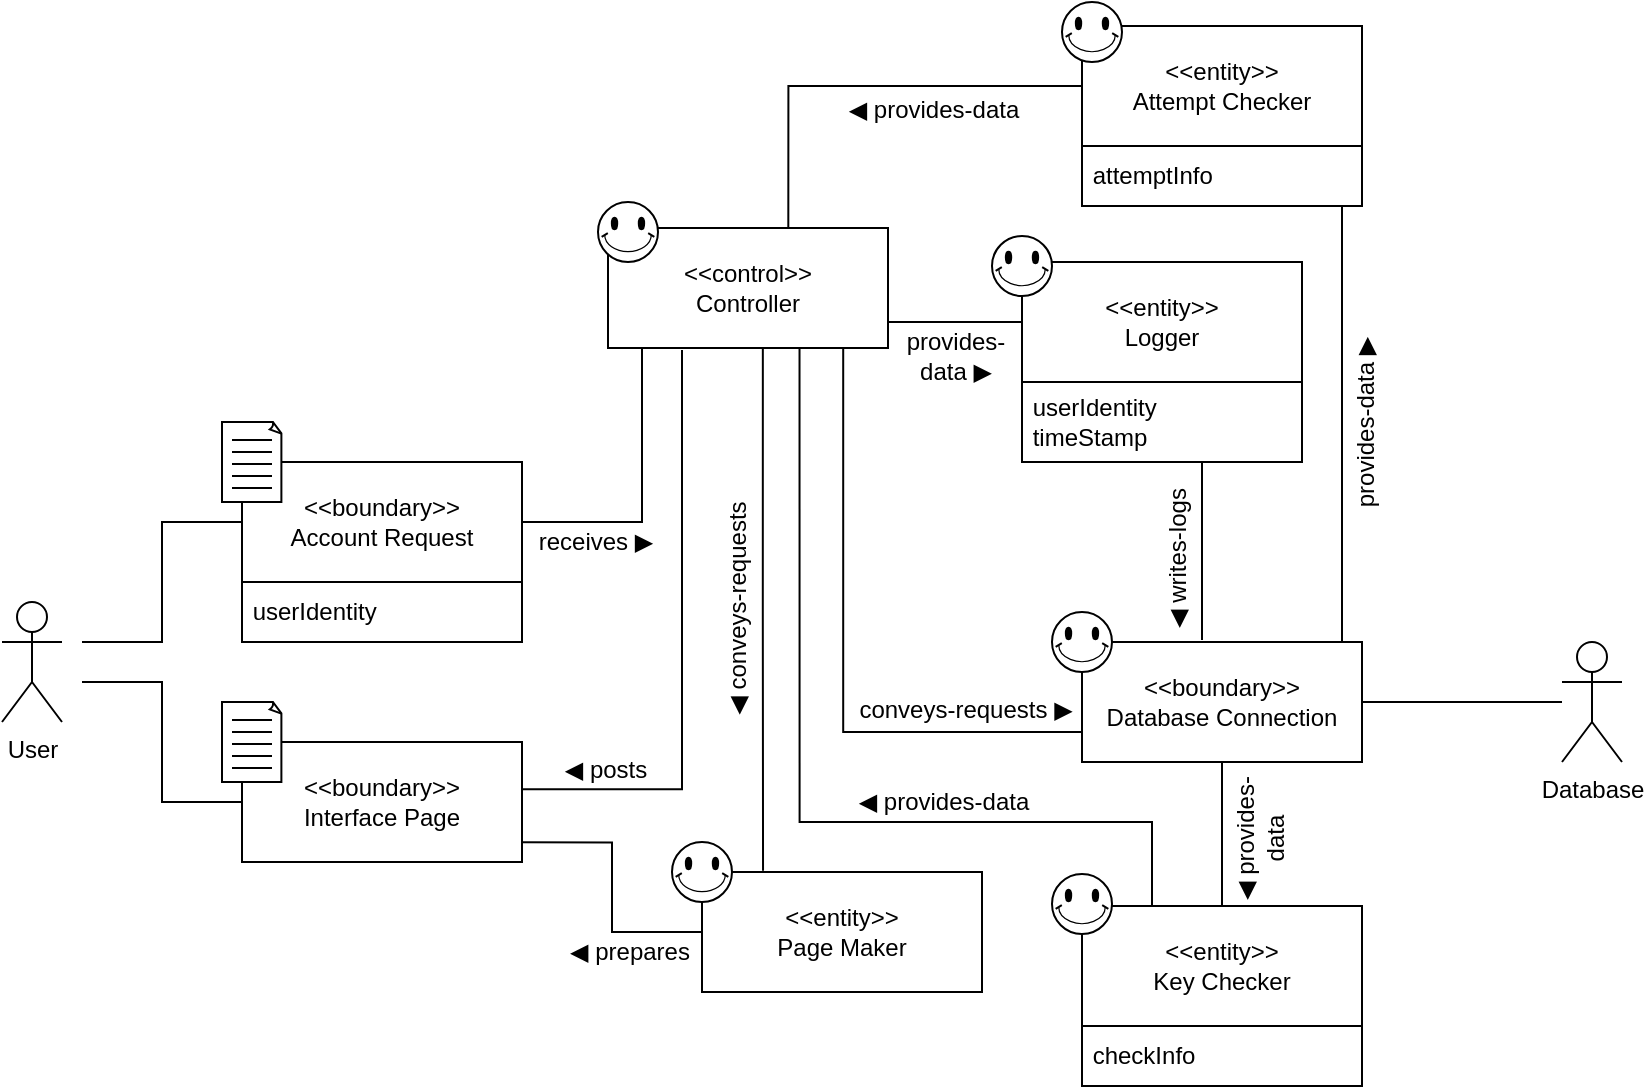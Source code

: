 <mxfile version="14.6.6" type="github">
  <diagram id="8qnEoAdDtBMf7J0Ra2Ib" name="Page-1">
    <mxGraphModel dx="1221" dy="645" grid="1" gridSize="10" guides="1" tooltips="1" connect="1" arrows="1" fold="1" page="1" pageScale="1" pageWidth="827" pageHeight="1169" math="0" shadow="0">
      <root>
        <mxCell id="0" />
        <mxCell id="1" parent="0" />
        <mxCell id="SScw9dJrK84QgPgPSiFH-1" value="Database" style="shape=umlActor;verticalLabelPosition=bottom;verticalAlign=top;html=1;outlineConnect=0;" parent="1" vertex="1">
          <mxGeometry x="870" y="410" width="30" height="60" as="geometry" />
        </mxCell>
        <mxCell id="SScw9dJrK84QgPgPSiFH-2" style="edgeStyle=orthogonalEdgeStyle;rounded=0;orthogonalLoop=1;jettySize=auto;html=1;exitX=0.84;exitY=0.995;exitDx=0;exitDy=0;entryX=0;entryY=0.75;entryDx=0;entryDy=0;startArrow=none;startFill=0;endArrow=none;endFill=0;exitPerimeter=0;" parent="1" source="SScw9dJrK84QgPgPSiFH-6" target="SScw9dJrK84QgPgPSiFH-15" edge="1">
          <mxGeometry relative="1" as="geometry">
            <Array as="points">
              <mxPoint x="511" y="455" />
            </Array>
          </mxGeometry>
        </mxCell>
        <mxCell id="SScw9dJrK84QgPgPSiFH-3" style="edgeStyle=orthogonalEdgeStyle;rounded=0;orthogonalLoop=1;jettySize=auto;html=1;exitX=0.553;exitY=1.005;exitDx=0;exitDy=0;entryX=0.218;entryY=-0.01;entryDx=0;entryDy=0;entryPerimeter=0;startArrow=none;startFill=0;endArrow=none;endFill=0;exitPerimeter=0;" parent="1" source="SScw9dJrK84QgPgPSiFH-6" target="SScw9dJrK84QgPgPSiFH-7" edge="1">
          <mxGeometry relative="1" as="geometry">
            <Array as="points" />
          </mxGeometry>
        </mxCell>
        <mxCell id="SScw9dJrK84QgPgPSiFH-4" style="edgeStyle=orthogonalEdgeStyle;rounded=0;orthogonalLoop=1;jettySize=auto;html=1;entryX=1.003;entryY=0.394;entryDx=0;entryDy=0;entryPerimeter=0;startArrow=none;startFill=0;endArrow=none;endFill=0;" parent="1" target="SScw9dJrK84QgPgPSiFH-12" edge="1">
          <mxGeometry relative="1" as="geometry">
            <Array as="points">
              <mxPoint x="430" y="264" />
              <mxPoint x="430" y="484" />
            </Array>
            <mxPoint x="430" y="264" as="sourcePoint" />
          </mxGeometry>
        </mxCell>
        <mxCell id="SScw9dJrK84QgPgPSiFH-5" style="edgeStyle=orthogonalEdgeStyle;rounded=0;orthogonalLoop=1;jettySize=auto;html=1;exitX=1;exitY=0.75;exitDx=0;exitDy=0;startArrow=none;startFill=0;endArrow=none;endFill=0;entryX=0;entryY=0.5;entryDx=0;entryDy=0;" parent="1" source="SScw9dJrK84QgPgPSiFH-6" target="SScw9dJrK84QgPgPSiFH-22" edge="1">
          <mxGeometry relative="1" as="geometry">
            <mxPoint x="600" y="270" as="targetPoint" />
            <Array as="points">
              <mxPoint x="533" y="250" />
            </Array>
          </mxGeometry>
        </mxCell>
        <mxCell id="SScw9dJrK84QgPgPSiFH-6" value="&amp;lt;&amp;lt;control&amp;gt;&amp;gt;&lt;br&gt;Controller" style="rounded=0;whiteSpace=wrap;html=1;" parent="1" vertex="1">
          <mxGeometry x="393" y="203" width="140" height="60" as="geometry" />
        </mxCell>
        <mxCell id="SScw9dJrK84QgPgPSiFH-7" value="&amp;lt;&amp;lt;entity&amp;gt;&amp;gt;&lt;br&gt;Page Maker" style="rounded=0;whiteSpace=wrap;html=1;" parent="1" vertex="1">
          <mxGeometry x="440" y="525" width="140" height="60" as="geometry" />
        </mxCell>
        <mxCell id="SScw9dJrK84QgPgPSiFH-8" style="edgeStyle=orthogonalEdgeStyle;rounded=0;orthogonalLoop=1;jettySize=auto;html=1;exitX=0.5;exitY=1;exitDx=0;exitDy=0;exitPerimeter=0;" parent="1" edge="1">
          <mxGeometry relative="1" as="geometry">
            <mxPoint x="135" y="185" as="sourcePoint" />
            <mxPoint x="135" y="185" as="targetPoint" />
          </mxGeometry>
        </mxCell>
        <mxCell id="SScw9dJrK84QgPgPSiFH-9" style="edgeStyle=orthogonalEdgeStyle;rounded=0;orthogonalLoop=1;jettySize=auto;html=1;exitX=0.5;exitY=1;exitDx=0;exitDy=0;exitPerimeter=0;" parent="1" edge="1">
          <mxGeometry relative="1" as="geometry">
            <mxPoint x="135" y="185" as="sourcePoint" />
            <mxPoint x="135" y="185" as="targetPoint" />
          </mxGeometry>
        </mxCell>
        <mxCell id="SScw9dJrK84QgPgPSiFH-10" style="edgeStyle=orthogonalEdgeStyle;rounded=0;orthogonalLoop=1;jettySize=auto;html=1;exitX=0.997;exitY=0.836;exitDx=0;exitDy=0;entryX=0;entryY=0.5;entryDx=0;entryDy=0;startArrow=none;startFill=0;endArrow=none;endFill=0;exitPerimeter=0;" parent="1" source="SScw9dJrK84QgPgPSiFH-12" target="SScw9dJrK84QgPgPSiFH-7" edge="1">
          <mxGeometry relative="1" as="geometry">
            <Array as="points">
              <mxPoint x="395" y="510" />
              <mxPoint x="395" y="555" />
            </Array>
          </mxGeometry>
        </mxCell>
        <mxCell id="SScw9dJrK84QgPgPSiFH-11" style="edgeStyle=orthogonalEdgeStyle;rounded=0;orthogonalLoop=1;jettySize=auto;html=1;exitX=0;exitY=0.5;exitDx=0;exitDy=0;startArrow=none;startFill=0;endArrow=none;endFill=0;" parent="1" source="SScw9dJrK84QgPgPSiFH-12" edge="1">
          <mxGeometry relative="1" as="geometry">
            <mxPoint x="130" y="430" as="targetPoint" />
            <Array as="points">
              <mxPoint x="170" y="490" />
              <mxPoint x="170" y="430" />
            </Array>
          </mxGeometry>
        </mxCell>
        <mxCell id="SScw9dJrK84QgPgPSiFH-12" value="&amp;lt;&amp;lt;boundary&amp;gt;&amp;gt;&lt;br&gt;Interface Page" style="rounded=0;whiteSpace=wrap;html=1;" parent="1" vertex="1">
          <mxGeometry x="210" y="460" width="140" height="60" as="geometry" />
        </mxCell>
        <mxCell id="SScw9dJrK84QgPgPSiFH-13" style="edgeStyle=orthogonalEdgeStyle;rounded=0;orthogonalLoop=1;jettySize=auto;html=1;exitX=0.5;exitY=1;exitDx=0;exitDy=0;entryX=0.5;entryY=0;entryDx=0;entryDy=0;startArrow=none;startFill=0;endArrow=none;endFill=0;" parent="1" source="SScw9dJrK84QgPgPSiFH-15" target="SScw9dJrK84QgPgPSiFH-16" edge="1">
          <mxGeometry relative="1" as="geometry" />
        </mxCell>
        <mxCell id="SScw9dJrK84QgPgPSiFH-14" style="edgeStyle=orthogonalEdgeStyle;rounded=0;orthogonalLoop=1;jettySize=auto;html=1;exitX=1;exitY=0.5;exitDx=0;exitDy=0;startArrow=none;startFill=0;endArrow=none;endFill=0;" parent="1" source="SScw9dJrK84QgPgPSiFH-15" target="SScw9dJrK84QgPgPSiFH-1" edge="1">
          <mxGeometry relative="1" as="geometry">
            <mxPoint x="860" y="439.931" as="targetPoint" />
          </mxGeometry>
        </mxCell>
        <mxCell id="SScw9dJrK84QgPgPSiFH-15" value="&amp;lt;&amp;lt;boundary&amp;gt;&amp;gt;&lt;br&gt;Database Connection" style="rounded=0;whiteSpace=wrap;html=1;" parent="1" vertex="1">
          <mxGeometry x="630" y="410" width="140" height="60" as="geometry" />
        </mxCell>
        <mxCell id="mKT21nfQI1KNT63hYZKS-2" style="edgeStyle=orthogonalEdgeStyle;rounded=0;orthogonalLoop=1;jettySize=auto;html=1;exitX=0.25;exitY=0;exitDx=0;exitDy=0;entryX=0.684;entryY=0.997;entryDx=0;entryDy=0;entryPerimeter=0;endArrow=none;endFill=0;" edge="1" parent="1" source="SScw9dJrK84QgPgPSiFH-16" target="SScw9dJrK84QgPgPSiFH-6">
          <mxGeometry relative="1" as="geometry">
            <Array as="points">
              <mxPoint x="665" y="500" />
              <mxPoint x="489" y="500" />
            </Array>
          </mxGeometry>
        </mxCell>
        <mxCell id="SScw9dJrK84QgPgPSiFH-16" value="&amp;lt;&amp;lt;entity&amp;gt;&amp;gt;&lt;br&gt;Key Checker" style="rounded=0;whiteSpace=wrap;html=1;" parent="1" vertex="1">
          <mxGeometry x="630" y="542" width="140" height="60" as="geometry" />
        </mxCell>
        <object label="User" id="SScw9dJrK84QgPgPSiFH-17">
          <mxCell style="shape=umlActor;verticalLabelPosition=bottom;verticalAlign=top;html=1;outlineConnect=0;" parent="1" vertex="1">
            <mxGeometry x="90" y="390" width="30" height="60" as="geometry" />
          </mxCell>
        </object>
        <mxCell id="SScw9dJrK84QgPgPSiFH-18" value="" style="group" parent="1" vertex="1" connectable="0">
          <mxGeometry x="630" y="102" width="140" height="90" as="geometry" />
        </mxCell>
        <mxCell id="SScw9dJrK84QgPgPSiFH-19" value="&amp;lt;&amp;lt;entity&amp;gt;&amp;gt;&lt;br&gt;Attempt Checker" style="rounded=0;whiteSpace=wrap;html=1;" parent="SScw9dJrK84QgPgPSiFH-18" vertex="1">
          <mxGeometry width="140" height="60" as="geometry" />
        </mxCell>
        <mxCell id="SScw9dJrK84QgPgPSiFH-20" value="&amp;nbsp;attemptInfo" style="rounded=0;whiteSpace=wrap;html=1;align=left;" parent="SScw9dJrK84QgPgPSiFH-18" vertex="1">
          <mxGeometry y="60" width="140" height="30" as="geometry" />
        </mxCell>
        <mxCell id="SScw9dJrK84QgPgPSiFH-31" style="edgeStyle=orthogonalEdgeStyle;rounded=0;orthogonalLoop=1;jettySize=auto;html=1;startArrow=none;startFill=0;endArrow=none;endFill=0;" parent="SScw9dJrK84QgPgPSiFH-18" edge="1">
          <mxGeometry relative="1" as="geometry">
            <mxPoint x="130" y="128" as="sourcePoint" />
            <mxPoint x="130" y="308" as="targetPoint" />
            <Array as="points">
              <mxPoint x="130" y="90" />
              <mxPoint x="130" y="338" />
            </Array>
          </mxGeometry>
        </mxCell>
        <mxCell id="SScw9dJrK84QgPgPSiFH-21" value="" style="group" parent="1" vertex="1" connectable="0">
          <mxGeometry x="600" y="220" width="140" height="100" as="geometry" />
        </mxCell>
        <mxCell id="SScw9dJrK84QgPgPSiFH-22" value="&amp;lt;&amp;lt;entity&amp;gt;&amp;gt;&lt;br&gt;Logger" style="rounded=0;whiteSpace=wrap;html=1;" parent="SScw9dJrK84QgPgPSiFH-21" vertex="1">
          <mxGeometry width="140" height="60" as="geometry" />
        </mxCell>
        <mxCell id="SScw9dJrK84QgPgPSiFH-23" value="&amp;nbsp;userIdentity&lt;br&gt;&amp;nbsp;timeStamp" style="rounded=0;whiteSpace=wrap;html=1;align=left;" parent="SScw9dJrK84QgPgPSiFH-21" vertex="1">
          <mxGeometry y="60" width="140" height="40" as="geometry" />
        </mxCell>
        <mxCell id="SScw9dJrK84QgPgPSiFH-24" value="" style="verticalLabelPosition=bottom;verticalAlign=top;html=1;shape=mxgraph.basic.smiley" parent="SScw9dJrK84QgPgPSiFH-21" vertex="1">
          <mxGeometry x="-15" y="-13" width="30" height="30" as="geometry" />
        </mxCell>
        <mxCell id="SScw9dJrK84QgPgPSiFH-25" value="" style="group" parent="1" vertex="1" connectable="0">
          <mxGeometry x="210" y="320" width="140" height="90" as="geometry" />
        </mxCell>
        <mxCell id="SScw9dJrK84QgPgPSiFH-26" value="&amp;lt;&amp;lt;boundary&amp;gt;&amp;gt;&lt;br&gt;Account Request" style="rounded=0;whiteSpace=wrap;html=1;" parent="SScw9dJrK84QgPgPSiFH-25" vertex="1">
          <mxGeometry width="140" height="60" as="geometry" />
        </mxCell>
        <mxCell id="SScw9dJrK84QgPgPSiFH-27" value="&amp;nbsp;userIdentity" style="rounded=0;whiteSpace=wrap;html=1;align=left;" parent="SScw9dJrK84QgPgPSiFH-25" vertex="1">
          <mxGeometry y="60" width="140" height="30" as="geometry" />
        </mxCell>
        <mxCell id="SScw9dJrK84QgPgPSiFH-28" style="edgeStyle=orthogonalEdgeStyle;rounded=0;orthogonalLoop=1;jettySize=auto;html=1;exitX=1;exitY=0.5;exitDx=0;exitDy=0;startArrow=none;startFill=0;endArrow=none;endFill=0;" parent="1" source="SScw9dJrK84QgPgPSiFH-26" edge="1">
          <mxGeometry relative="1" as="geometry">
            <mxPoint x="410" y="263" as="targetPoint" />
            <Array as="points">
              <mxPoint x="410" y="350" />
              <mxPoint x="410" y="263" />
            </Array>
          </mxGeometry>
        </mxCell>
        <mxCell id="SScw9dJrK84QgPgPSiFH-29" style="edgeStyle=orthogonalEdgeStyle;rounded=0;orthogonalLoop=1;jettySize=auto;html=1;startArrow=none;startFill=0;endArrow=none;endFill=0;" parent="1" edge="1">
          <mxGeometry relative="1" as="geometry">
            <mxPoint x="690" y="320" as="sourcePoint" />
            <mxPoint x="690" y="409" as="targetPoint" />
            <Array as="points">
              <mxPoint x="690" y="320" />
              <mxPoint x="690" y="409" />
            </Array>
          </mxGeometry>
        </mxCell>
        <mxCell id="SScw9dJrK84QgPgPSiFH-30" style="edgeStyle=orthogonalEdgeStyle;rounded=0;orthogonalLoop=1;jettySize=auto;html=1;exitX=0;exitY=0.5;exitDx=0;exitDy=0;startArrow=none;startFill=0;endArrow=none;endFill=0;" parent="1" source="SScw9dJrK84QgPgPSiFH-26" edge="1">
          <mxGeometry relative="1" as="geometry">
            <mxPoint x="130" y="410" as="targetPoint" />
            <Array as="points">
              <mxPoint x="170" y="350" />
              <mxPoint x="170" y="410" />
            </Array>
          </mxGeometry>
        </mxCell>
        <mxCell id="SScw9dJrK84QgPgPSiFH-32" value="" style="verticalLabelPosition=bottom;verticalAlign=top;html=1;shape=mxgraph.basic.smiley" parent="1" vertex="1">
          <mxGeometry x="388" y="190" width="30" height="30" as="geometry" />
        </mxCell>
        <mxCell id="SScw9dJrK84QgPgPSiFH-33" value="" style="group" parent="1" vertex="1" connectable="0">
          <mxGeometry x="200" y="300" width="30" height="40" as="geometry" />
        </mxCell>
        <mxCell id="SScw9dJrK84QgPgPSiFH-34" value="" style="whiteSpace=wrap;html=1;shape=mxgraph.basic.document" parent="SScw9dJrK84QgPgPSiFH-33" vertex="1">
          <mxGeometry width="30" height="40" as="geometry" />
        </mxCell>
        <mxCell id="SScw9dJrK84QgPgPSiFH-35" value="" style="endArrow=none;html=1;" parent="SScw9dJrK84QgPgPSiFH-33" edge="1">
          <mxGeometry width="50" height="50" relative="1" as="geometry">
            <mxPoint x="5" y="9" as="sourcePoint" />
            <mxPoint x="25" y="9" as="targetPoint" />
          </mxGeometry>
        </mxCell>
        <mxCell id="SScw9dJrK84QgPgPSiFH-36" value="" style="endArrow=none;html=1;" parent="SScw9dJrK84QgPgPSiFH-33" edge="1">
          <mxGeometry width="50" height="50" relative="1" as="geometry">
            <mxPoint x="5" y="15" as="sourcePoint" />
            <mxPoint x="25" y="15" as="targetPoint" />
          </mxGeometry>
        </mxCell>
        <mxCell id="SScw9dJrK84QgPgPSiFH-37" value="" style="endArrow=none;html=1;" parent="SScw9dJrK84QgPgPSiFH-33" edge="1">
          <mxGeometry width="50" height="50" relative="1" as="geometry">
            <mxPoint x="5" y="21" as="sourcePoint" />
            <mxPoint x="25" y="21" as="targetPoint" />
          </mxGeometry>
        </mxCell>
        <mxCell id="SScw9dJrK84QgPgPSiFH-38" value="" style="endArrow=none;html=1;" parent="SScw9dJrK84QgPgPSiFH-33" edge="1">
          <mxGeometry width="50" height="50" relative="1" as="geometry">
            <mxPoint x="5" y="27" as="sourcePoint" />
            <mxPoint x="25" y="27" as="targetPoint" />
          </mxGeometry>
        </mxCell>
        <mxCell id="SScw9dJrK84QgPgPSiFH-39" value="" style="endArrow=none;html=1;" parent="SScw9dJrK84QgPgPSiFH-33" edge="1">
          <mxGeometry width="50" height="50" relative="1" as="geometry">
            <mxPoint x="5" y="33" as="sourcePoint" />
            <mxPoint x="25" y="33" as="targetPoint" />
          </mxGeometry>
        </mxCell>
        <mxCell id="SScw9dJrK84QgPgPSiFH-40" value="" style="group" parent="1" vertex="1" connectable="0">
          <mxGeometry x="200" y="440" width="30" height="40" as="geometry" />
        </mxCell>
        <mxCell id="SScw9dJrK84QgPgPSiFH-41" value="" style="whiteSpace=wrap;html=1;shape=mxgraph.basic.document" parent="SScw9dJrK84QgPgPSiFH-40" vertex="1">
          <mxGeometry width="30" height="40" as="geometry" />
        </mxCell>
        <mxCell id="SScw9dJrK84QgPgPSiFH-42" value="" style="endArrow=none;html=1;" parent="SScw9dJrK84QgPgPSiFH-40" edge="1">
          <mxGeometry width="50" height="50" relative="1" as="geometry">
            <mxPoint x="5" y="9" as="sourcePoint" />
            <mxPoint x="25" y="9" as="targetPoint" />
          </mxGeometry>
        </mxCell>
        <mxCell id="SScw9dJrK84QgPgPSiFH-43" value="" style="endArrow=none;html=1;" parent="SScw9dJrK84QgPgPSiFH-40" edge="1">
          <mxGeometry width="50" height="50" relative="1" as="geometry">
            <mxPoint x="5" y="15" as="sourcePoint" />
            <mxPoint x="25" y="15" as="targetPoint" />
          </mxGeometry>
        </mxCell>
        <mxCell id="SScw9dJrK84QgPgPSiFH-44" value="" style="endArrow=none;html=1;" parent="SScw9dJrK84QgPgPSiFH-40" edge="1">
          <mxGeometry width="50" height="50" relative="1" as="geometry">
            <mxPoint x="5" y="21" as="sourcePoint" />
            <mxPoint x="25" y="21" as="targetPoint" />
          </mxGeometry>
        </mxCell>
        <mxCell id="SScw9dJrK84QgPgPSiFH-45" value="" style="endArrow=none;html=1;" parent="SScw9dJrK84QgPgPSiFH-40" edge="1">
          <mxGeometry width="50" height="50" relative="1" as="geometry">
            <mxPoint x="5" y="27" as="sourcePoint" />
            <mxPoint x="25" y="27" as="targetPoint" />
          </mxGeometry>
        </mxCell>
        <mxCell id="SScw9dJrK84QgPgPSiFH-46" value="" style="endArrow=none;html=1;" parent="SScw9dJrK84QgPgPSiFH-40" edge="1">
          <mxGeometry width="50" height="50" relative="1" as="geometry">
            <mxPoint x="5" y="33" as="sourcePoint" />
            <mxPoint x="25" y="33" as="targetPoint" />
          </mxGeometry>
        </mxCell>
        <mxCell id="SScw9dJrK84QgPgPSiFH-47" value="" style="verticalLabelPosition=bottom;verticalAlign=top;html=1;shape=mxgraph.basic.smiley" parent="1" vertex="1">
          <mxGeometry x="620" y="90" width="30" height="30" as="geometry" />
        </mxCell>
        <mxCell id="SScw9dJrK84QgPgPSiFH-48" value="" style="verticalLabelPosition=bottom;verticalAlign=top;html=1;shape=mxgraph.basic.smiley" parent="1" vertex="1">
          <mxGeometry x="615" y="395" width="30" height="30" as="geometry" />
        </mxCell>
        <mxCell id="SScw9dJrK84QgPgPSiFH-49" value="" style="verticalLabelPosition=bottom;verticalAlign=top;html=1;shape=mxgraph.basic.smiley" parent="1" vertex="1">
          <mxGeometry x="425" y="510" width="30" height="30" as="geometry" />
        </mxCell>
        <mxCell id="SScw9dJrK84QgPgPSiFH-50" value="" style="verticalLabelPosition=bottom;verticalAlign=top;html=1;shape=mxgraph.basic.smiley" parent="1" vertex="1">
          <mxGeometry x="615" y="526" width="30" height="30" as="geometry" />
        </mxCell>
        <mxCell id="SScw9dJrK84QgPgPSiFH-51" value="◀ conveys-requests" style="text;html=1;strokeColor=none;fillColor=none;align=center;verticalAlign=middle;whiteSpace=wrap;rounded=0;rotation=-90;" parent="1" vertex="1">
          <mxGeometry x="393" y="383" width="130" height="20" as="geometry" />
        </mxCell>
        <mxCell id="SScw9dJrK84QgPgPSiFH-52" value="◀ prepares" style="text;html=1;strokeColor=none;fillColor=none;align=center;verticalAlign=middle;whiteSpace=wrap;rounded=0;" parent="1" vertex="1">
          <mxGeometry x="371" y="555" width="66" height="20" as="geometry" />
        </mxCell>
        <mxCell id="SScw9dJrK84QgPgPSiFH-53" value="receives ▶" style="text;html=1;strokeColor=none;fillColor=none;align=center;verticalAlign=middle;whiteSpace=wrap;rounded=0;" parent="1" vertex="1">
          <mxGeometry x="354" y="350" width="66" height="20" as="geometry" />
        </mxCell>
        <mxCell id="SScw9dJrK84QgPgPSiFH-54" value="conveys-requests ▶" style="text;html=1;strokeColor=none;fillColor=none;align=center;verticalAlign=middle;whiteSpace=wrap;rounded=0;rotation=0;" parent="1" vertex="1">
          <mxGeometry x="507" y="434" width="130" height="20" as="geometry" />
        </mxCell>
        <mxCell id="SScw9dJrK84QgPgPSiFH-55" value="◀ writes-logs" style="text;html=1;strokeColor=none;fillColor=none;align=center;verticalAlign=middle;whiteSpace=wrap;rounded=0;rotation=-90;" parent="1" vertex="1">
          <mxGeometry x="628" y="358" width="100" height="20" as="geometry" />
        </mxCell>
        <mxCell id="SScw9dJrK84QgPgPSiFH-56" value="provides-data ▶" style="text;html=1;strokeColor=none;fillColor=none;align=center;verticalAlign=middle;whiteSpace=wrap;rounded=0;rotation=-90;" parent="1" vertex="1">
          <mxGeometry x="707" y="290" width="130" height="20" as="geometry" />
        </mxCell>
        <mxCell id="SScw9dJrK84QgPgPSiFH-57" value="◀ provides-data" style="text;html=1;strokeColor=none;fillColor=none;align=center;verticalAlign=middle;whiteSpace=wrap;rounded=0;rotation=-90;" parent="1" vertex="1">
          <mxGeometry x="681" y="498" width="76" height="20" as="geometry" />
        </mxCell>
        <mxCell id="SScw9dJrK84QgPgPSiFH-58" value="◀ provides-data" style="text;html=1;strokeColor=none;fillColor=none;align=center;verticalAlign=middle;whiteSpace=wrap;rounded=0;rotation=0;" parent="1" vertex="1">
          <mxGeometry x="491" y="134" width="130" height="20" as="geometry" />
        </mxCell>
        <mxCell id="SScw9dJrK84QgPgPSiFH-59" value="◀ posts" style="text;html=1;strokeColor=none;fillColor=none;align=center;verticalAlign=middle;whiteSpace=wrap;rounded=0;" parent="1" vertex="1">
          <mxGeometry x="359" y="464" width="66" height="20" as="geometry" />
        </mxCell>
        <mxCell id="SScw9dJrK84QgPgPSiFH-60" style="edgeStyle=orthogonalEdgeStyle;rounded=0;orthogonalLoop=1;jettySize=auto;html=1;exitX=0;exitY=0.5;exitDx=0;exitDy=0;entryX=0.644;entryY=0;entryDx=0;entryDy=0;entryPerimeter=0;startArrow=none;startFill=0;endArrow=none;endFill=0;" parent="1" source="SScw9dJrK84QgPgPSiFH-19" target="SScw9dJrK84QgPgPSiFH-6" edge="1">
          <mxGeometry relative="1" as="geometry" />
        </mxCell>
        <mxCell id="SScw9dJrK84QgPgPSiFH-61" value="provides-data ▶" style="text;html=1;strokeColor=none;fillColor=none;align=center;verticalAlign=middle;whiteSpace=wrap;rounded=0;rotation=0;" parent="1" vertex="1">
          <mxGeometry x="534" y="257" width="66" height="20" as="geometry" />
        </mxCell>
        <mxCell id="mKT21nfQI1KNT63hYZKS-3" value="◀ provides-data" style="text;html=1;strokeColor=none;fillColor=none;align=center;verticalAlign=middle;whiteSpace=wrap;rounded=0;rotation=0;" vertex="1" parent="1">
          <mxGeometry x="496" y="480" width="130" height="20" as="geometry" />
        </mxCell>
        <mxCell id="mKT21nfQI1KNT63hYZKS-4" value="&amp;nbsp;checkInfo" style="rounded=0;whiteSpace=wrap;html=1;align=left;" vertex="1" parent="1">
          <mxGeometry x="630" y="602" width="140" height="30" as="geometry" />
        </mxCell>
      </root>
    </mxGraphModel>
  </diagram>
</mxfile>
